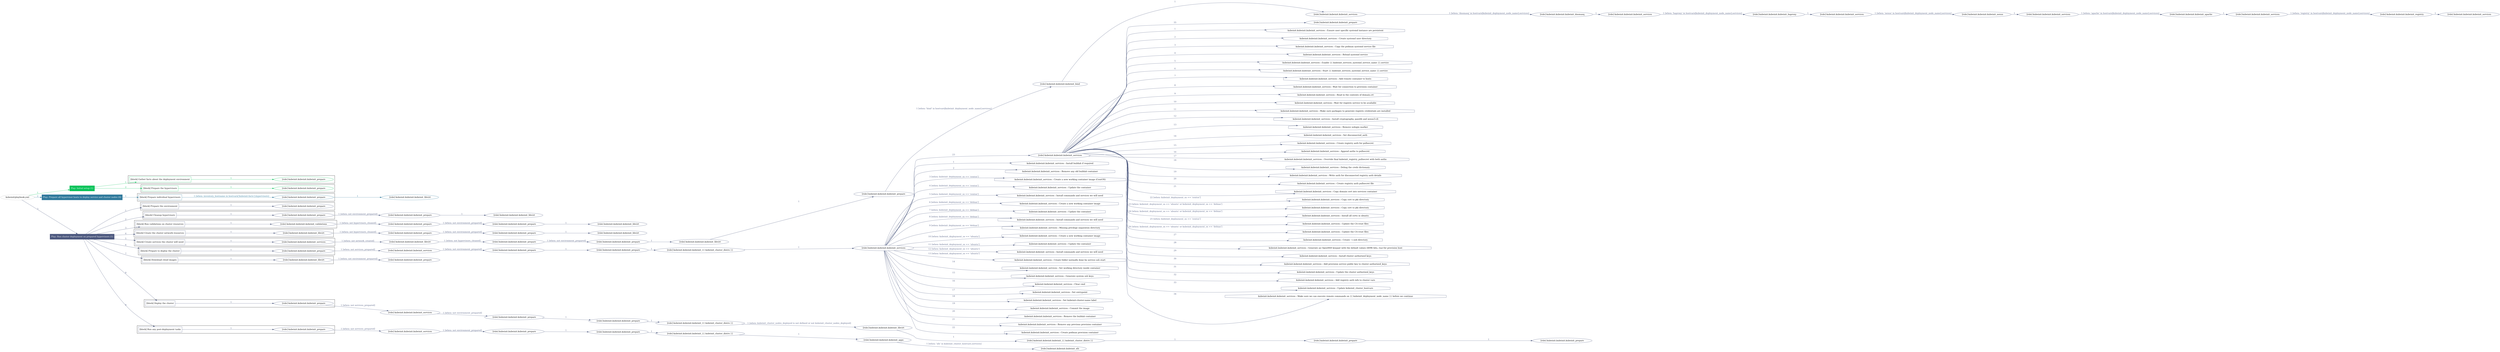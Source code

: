 digraph {
	graph [concentrate=true ordering=in rankdir=LR ratio=fill]
	edge [esep=5 sep=10]
	"kubeinit/playbook.yml" [id=root_node style=dotted]
	play_eb7fbea5 [label="Play: Initial setup (1)" color="#09c35a" fontcolor="#ffffff" id=play_eb7fbea5 shape=box style=filled tooltip=localhost]
	"kubeinit/playbook.yml" -> play_eb7fbea5 [label="1 " color="#09c35a" fontcolor="#09c35a" id=edge_50ad0b10 labeltooltip="1 " tooltip="1 "]
	subgraph "kubeinit.kubeinit.kubeinit_prepare" {
		role_2cf07f7a [label="[role] kubeinit.kubeinit.kubeinit_prepare" color="#09c35a" id=role_2cf07f7a tooltip="kubeinit.kubeinit.kubeinit_prepare"]
	}
	subgraph "kubeinit.kubeinit.kubeinit_prepare" {
		role_4955e2c7 [label="[role] kubeinit.kubeinit.kubeinit_prepare" color="#09c35a" id=role_4955e2c7 tooltip="kubeinit.kubeinit.kubeinit_prepare"]
	}
	subgraph "Play: Initial setup (1)" {
		play_eb7fbea5 -> block_14169967 [label=1 color="#09c35a" fontcolor="#09c35a" id=edge_4b5a8f1c labeltooltip=1 tooltip=1]
		subgraph cluster_block_14169967 {
			block_14169967 [label="[block] Gather facts about the deployment environment" color="#09c35a" id=block_14169967 labeltooltip="Gather facts about the deployment environment" shape=box tooltip="Gather facts about the deployment environment"]
			block_14169967 -> role_2cf07f7a [label="1 " color="#09c35a" fontcolor="#09c35a" id=edge_c86fdf47 labeltooltip="1 " tooltip="1 "]
		}
		play_eb7fbea5 -> block_2b74838d [label=2 color="#09c35a" fontcolor="#09c35a" id=edge_66b092b4 labeltooltip=2 tooltip=2]
		subgraph cluster_block_2b74838d {
			block_2b74838d [label="[block] Prepare the hypervisors" color="#09c35a" id=block_2b74838d labeltooltip="Prepare the hypervisors" shape=box tooltip="Prepare the hypervisors"]
			block_2b74838d -> role_4955e2c7 [label="1 " color="#09c35a" fontcolor="#09c35a" id=edge_7e351439 labeltooltip="1 " tooltip="1 "]
		}
	}
	play_4a1f7199 [label="Play: Prepare all hypervisor hosts to deploy service and cluster nodes (0)" color="#307a9c" fontcolor="#ffffff" id=play_4a1f7199 shape=box style=filled tooltip="Play: Prepare all hypervisor hosts to deploy service and cluster nodes (0)"]
	"kubeinit/playbook.yml" -> play_4a1f7199 [label="2 " color="#307a9c" fontcolor="#307a9c" id=edge_4f770cbf labeltooltip="2 " tooltip="2 "]
	subgraph "kubeinit.kubeinit.kubeinit_libvirt" {
		role_c9bc22ee [label="[role] kubeinit.kubeinit.kubeinit_libvirt" color="#307a9c" id=role_c9bc22ee tooltip="kubeinit.kubeinit.kubeinit_libvirt"]
	}
	subgraph "kubeinit.kubeinit.kubeinit_prepare" {
		role_596fce7b [label="[role] kubeinit.kubeinit.kubeinit_prepare" color="#307a9c" id=role_596fce7b tooltip="kubeinit.kubeinit.kubeinit_prepare"]
		role_596fce7b -> role_c9bc22ee [label="1 " color="#307a9c" fontcolor="#307a9c" id=edge_91fdfe2e labeltooltip="1 " tooltip="1 "]
	}
	subgraph "Play: Prepare all hypervisor hosts to deploy service and cluster nodes (0)" {
		play_4a1f7199 -> block_23bf0566 [label=1 color="#307a9c" fontcolor="#307a9c" id=edge_ee83c0cd labeltooltip=1 tooltip=1]
		subgraph cluster_block_23bf0566 {
			block_23bf0566 [label="[block] Prepare individual hypervisors" color="#307a9c" id=block_23bf0566 labeltooltip="Prepare individual hypervisors" shape=box tooltip="Prepare individual hypervisors"]
			block_23bf0566 -> role_596fce7b [label="1 [when: inventory_hostname in hostvars['kubeinit-facts'].hypervisors]" color="#307a9c" fontcolor="#307a9c" id=edge_38005fbb labeltooltip="1 [when: inventory_hostname in hostvars['kubeinit-facts'].hypervisors]" tooltip="1 [when: inventory_hostname in hostvars['kubeinit-facts'].hypervisors]"]
		}
	}
	play_f46ff06c [label="Play: Run cluster deployment on prepared hypervisors (1)" color="#4d597f" fontcolor="#ffffff" id=play_f46ff06c shape=box style=filled tooltip=localhost]
	"kubeinit/playbook.yml" -> play_f46ff06c [label="3 " color="#4d597f" fontcolor="#4d597f" id=edge_3205a67a labeltooltip="3 " tooltip="3 "]
	subgraph "kubeinit.kubeinit.kubeinit_prepare" {
		role_2c4fc4de [label="[role] kubeinit.kubeinit.kubeinit_prepare" color="#4d597f" id=role_2c4fc4de tooltip="kubeinit.kubeinit.kubeinit_prepare"]
	}
	subgraph "kubeinit.kubeinit.kubeinit_libvirt" {
		role_9d4b3bb3 [label="[role] kubeinit.kubeinit.kubeinit_libvirt" color="#4d597f" id=role_9d4b3bb3 tooltip="kubeinit.kubeinit.kubeinit_libvirt"]
	}
	subgraph "kubeinit.kubeinit.kubeinit_prepare" {
		role_57aac1cc [label="[role] kubeinit.kubeinit.kubeinit_prepare" color="#4d597f" id=role_57aac1cc tooltip="kubeinit.kubeinit.kubeinit_prepare"]
		role_57aac1cc -> role_9d4b3bb3 [label="1 " color="#4d597f" fontcolor="#4d597f" id=edge_117a69e4 labeltooltip="1 " tooltip="1 "]
	}
	subgraph "kubeinit.kubeinit.kubeinit_prepare" {
		role_e04b703e [label="[role] kubeinit.kubeinit.kubeinit_prepare" color="#4d597f" id=role_e04b703e tooltip="kubeinit.kubeinit.kubeinit_prepare"]
		role_e04b703e -> role_57aac1cc [label="1 [when: not environment_prepared]" color="#4d597f" fontcolor="#4d597f" id=edge_324ed8e2 labeltooltip="1 [when: not environment_prepared]" tooltip="1 [when: not environment_prepared]"]
	}
	subgraph "kubeinit.kubeinit.kubeinit_libvirt" {
		role_02b64ea1 [label="[role] kubeinit.kubeinit.kubeinit_libvirt" color="#4d597f" id=role_02b64ea1 tooltip="kubeinit.kubeinit.kubeinit_libvirt"]
	}
	subgraph "kubeinit.kubeinit.kubeinit_prepare" {
		role_a1a34861 [label="[role] kubeinit.kubeinit.kubeinit_prepare" color="#4d597f" id=role_a1a34861 tooltip="kubeinit.kubeinit.kubeinit_prepare"]
		role_a1a34861 -> role_02b64ea1 [label="1 " color="#4d597f" fontcolor="#4d597f" id=edge_8707bf8a labeltooltip="1 " tooltip="1 "]
	}
	subgraph "kubeinit.kubeinit.kubeinit_prepare" {
		role_c2da49f0 [label="[role] kubeinit.kubeinit.kubeinit_prepare" color="#4d597f" id=role_c2da49f0 tooltip="kubeinit.kubeinit.kubeinit_prepare"]
		role_c2da49f0 -> role_a1a34861 [label="1 [when: not environment_prepared]" color="#4d597f" fontcolor="#4d597f" id=edge_f2dd06f4 labeltooltip="1 [when: not environment_prepared]" tooltip="1 [when: not environment_prepared]"]
	}
	subgraph "kubeinit.kubeinit.kubeinit_validations" {
		role_36367ff7 [label="[role] kubeinit.kubeinit.kubeinit_validations" color="#4d597f" id=role_36367ff7 tooltip="kubeinit.kubeinit.kubeinit_validations"]
		role_36367ff7 -> role_c2da49f0 [label="1 [when: not hypervisors_cleaned]" color="#4d597f" fontcolor="#4d597f" id=edge_e6f23a24 labeltooltip="1 [when: not hypervisors_cleaned]" tooltip="1 [when: not hypervisors_cleaned]"]
	}
	subgraph "kubeinit.kubeinit.kubeinit_libvirt" {
		role_e4e43ed9 [label="[role] kubeinit.kubeinit.kubeinit_libvirt" color="#4d597f" id=role_e4e43ed9 tooltip="kubeinit.kubeinit.kubeinit_libvirt"]
	}
	subgraph "kubeinit.kubeinit.kubeinit_prepare" {
		role_0b218c91 [label="[role] kubeinit.kubeinit.kubeinit_prepare" color="#4d597f" id=role_0b218c91 tooltip="kubeinit.kubeinit.kubeinit_prepare"]
		role_0b218c91 -> role_e4e43ed9 [label="1 " color="#4d597f" fontcolor="#4d597f" id=edge_89032e04 labeltooltip="1 " tooltip="1 "]
	}
	subgraph "kubeinit.kubeinit.kubeinit_prepare" {
		role_db569b09 [label="[role] kubeinit.kubeinit.kubeinit_prepare" color="#4d597f" id=role_db569b09 tooltip="kubeinit.kubeinit.kubeinit_prepare"]
		role_db569b09 -> role_0b218c91 [label="1 [when: not environment_prepared]" color="#4d597f" fontcolor="#4d597f" id=edge_ff873fe9 labeltooltip="1 [when: not environment_prepared]" tooltip="1 [when: not environment_prepared]"]
	}
	subgraph "kubeinit.kubeinit.kubeinit_libvirt" {
		role_c9f2a666 [label="[role] kubeinit.kubeinit.kubeinit_libvirt" color="#4d597f" id=role_c9f2a666 tooltip="kubeinit.kubeinit.kubeinit_libvirt"]
		role_c9f2a666 -> role_db569b09 [label="1 [when: not hypervisors_cleaned]" color="#4d597f" fontcolor="#4d597f" id=edge_0e040437 labeltooltip="1 [when: not hypervisors_cleaned]" tooltip="1 [when: not hypervisors_cleaned]"]
	}
	subgraph "kubeinit.kubeinit.kubeinit_services" {
		role_46749258 [label="[role] kubeinit.kubeinit.kubeinit_services" color="#4d597f" id=role_46749258 tooltip="kubeinit.kubeinit.kubeinit_services"]
	}
	subgraph "kubeinit.kubeinit.kubeinit_registry" {
		role_3f4aee51 [label="[role] kubeinit.kubeinit.kubeinit_registry" color="#4d597f" id=role_3f4aee51 tooltip="kubeinit.kubeinit.kubeinit_registry"]
		role_3f4aee51 -> role_46749258 [label="1 " color="#4d597f" fontcolor="#4d597f" id=edge_ae8c6c5a labeltooltip="1 " tooltip="1 "]
	}
	subgraph "kubeinit.kubeinit.kubeinit_services" {
		role_b38afe36 [label="[role] kubeinit.kubeinit.kubeinit_services" color="#4d597f" id=role_b38afe36 tooltip="kubeinit.kubeinit.kubeinit_services"]
		role_b38afe36 -> role_3f4aee51 [label="1 [when: 'registry' in hostvars[kubeinit_deployment_node_name].services]" color="#4d597f" fontcolor="#4d597f" id=edge_cd488277 labeltooltip="1 [when: 'registry' in hostvars[kubeinit_deployment_node_name].services]" tooltip="1 [when: 'registry' in hostvars[kubeinit_deployment_node_name].services]"]
	}
	subgraph "kubeinit.kubeinit.kubeinit_apache" {
		role_efe1a892 [label="[role] kubeinit.kubeinit.kubeinit_apache" color="#4d597f" id=role_efe1a892 tooltip="kubeinit.kubeinit.kubeinit_apache"]
		role_efe1a892 -> role_b38afe36 [label="1 " color="#4d597f" fontcolor="#4d597f" id=edge_c1b4aaa5 labeltooltip="1 " tooltip="1 "]
	}
	subgraph "kubeinit.kubeinit.kubeinit_services" {
		role_7b549496 [label="[role] kubeinit.kubeinit.kubeinit_services" color="#4d597f" id=role_7b549496 tooltip="kubeinit.kubeinit.kubeinit_services"]
		role_7b549496 -> role_efe1a892 [label="1 [when: 'apache' in hostvars[kubeinit_deployment_node_name].services]" color="#4d597f" fontcolor="#4d597f" id=edge_5031df3e labeltooltip="1 [when: 'apache' in hostvars[kubeinit_deployment_node_name].services]" tooltip="1 [when: 'apache' in hostvars[kubeinit_deployment_node_name].services]"]
	}
	subgraph "kubeinit.kubeinit.kubeinit_nexus" {
		role_9fc6229f [label="[role] kubeinit.kubeinit.kubeinit_nexus" color="#4d597f" id=role_9fc6229f tooltip="kubeinit.kubeinit.kubeinit_nexus"]
		role_9fc6229f -> role_7b549496 [label="1 " color="#4d597f" fontcolor="#4d597f" id=edge_20939e8c labeltooltip="1 " tooltip="1 "]
	}
	subgraph "kubeinit.kubeinit.kubeinit_services" {
		role_c8f7c097 [label="[role] kubeinit.kubeinit.kubeinit_services" color="#4d597f" id=role_c8f7c097 tooltip="kubeinit.kubeinit.kubeinit_services"]
		role_c8f7c097 -> role_9fc6229f [label="1 [when: 'nexus' in hostvars[kubeinit_deployment_node_name].services]" color="#4d597f" fontcolor="#4d597f" id=edge_13742040 labeltooltip="1 [when: 'nexus' in hostvars[kubeinit_deployment_node_name].services]" tooltip="1 [when: 'nexus' in hostvars[kubeinit_deployment_node_name].services]"]
	}
	subgraph "kubeinit.kubeinit.kubeinit_haproxy" {
		role_18d60853 [label="[role] kubeinit.kubeinit.kubeinit_haproxy" color="#4d597f" id=role_18d60853 tooltip="kubeinit.kubeinit.kubeinit_haproxy"]
		role_18d60853 -> role_c8f7c097 [label="1 " color="#4d597f" fontcolor="#4d597f" id=edge_4345eb00 labeltooltip="1 " tooltip="1 "]
	}
	subgraph "kubeinit.kubeinit.kubeinit_services" {
		role_8018065b [label="[role] kubeinit.kubeinit.kubeinit_services" color="#4d597f" id=role_8018065b tooltip="kubeinit.kubeinit.kubeinit_services"]
		role_8018065b -> role_18d60853 [label="1 [when: 'haproxy' in hostvars[kubeinit_deployment_node_name].services]" color="#4d597f" fontcolor="#4d597f" id=edge_2679100e labeltooltip="1 [when: 'haproxy' in hostvars[kubeinit_deployment_node_name].services]" tooltip="1 [when: 'haproxy' in hostvars[kubeinit_deployment_node_name].services]"]
	}
	subgraph "kubeinit.kubeinit.kubeinit_dnsmasq" {
		role_bbf34818 [label="[role] kubeinit.kubeinit.kubeinit_dnsmasq" color="#4d597f" id=role_bbf34818 tooltip="kubeinit.kubeinit.kubeinit_dnsmasq"]
		role_bbf34818 -> role_8018065b [label="1 " color="#4d597f" fontcolor="#4d597f" id=edge_8a4ad727 labeltooltip="1 " tooltip="1 "]
	}
	subgraph "kubeinit.kubeinit.kubeinit_services" {
		role_60d8a4f0 [label="[role] kubeinit.kubeinit.kubeinit_services" color="#4d597f" id=role_60d8a4f0 tooltip="kubeinit.kubeinit.kubeinit_services"]
		role_60d8a4f0 -> role_bbf34818 [label="1 [when: 'dnsmasq' in hostvars[kubeinit_deployment_node_name].services]" color="#4d597f" fontcolor="#4d597f" id=edge_d65c87f0 labeltooltip="1 [when: 'dnsmasq' in hostvars[kubeinit_deployment_node_name].services]" tooltip="1 [when: 'dnsmasq' in hostvars[kubeinit_deployment_node_name].services]"]
	}
	subgraph "kubeinit.kubeinit.kubeinit_bind" {
		role_f166a8be [label="[role] kubeinit.kubeinit.kubeinit_bind" color="#4d597f" id=role_f166a8be tooltip="kubeinit.kubeinit.kubeinit_bind"]
		role_f166a8be -> role_60d8a4f0 [label="1 " color="#4d597f" fontcolor="#4d597f" id=edge_cee07ed1 labeltooltip="1 " tooltip="1 "]
	}
	subgraph "kubeinit.kubeinit.kubeinit_prepare" {
		role_651e3016 [label="[role] kubeinit.kubeinit.kubeinit_prepare" color="#4d597f" id=role_651e3016 tooltip="kubeinit.kubeinit.kubeinit_prepare"]
		role_651e3016 -> role_f166a8be [label="1 [when: 'bind' in hostvars[kubeinit_deployment_node_name].services]" color="#4d597f" fontcolor="#4d597f" id=edge_9edccbc7 labeltooltip="1 [when: 'bind' in hostvars[kubeinit_deployment_node_name].services]" tooltip="1 [when: 'bind' in hostvars[kubeinit_deployment_node_name].services]"]
	}
	subgraph "kubeinit.kubeinit.kubeinit_libvirt" {
		role_b66096d2 [label="[role] kubeinit.kubeinit.kubeinit_libvirt" color="#4d597f" id=role_b66096d2 tooltip="kubeinit.kubeinit.kubeinit_libvirt"]
		role_b66096d2 -> role_651e3016 [label="1 " color="#4d597f" fontcolor="#4d597f" id=edge_963e1cdd labeltooltip="1 " tooltip="1 "]
	}
	subgraph "kubeinit.kubeinit.kubeinit_prepare" {
		role_02d7ca9b [label="[role] kubeinit.kubeinit.kubeinit_prepare" color="#4d597f" id=role_02d7ca9b tooltip="kubeinit.kubeinit.kubeinit_prepare"]
		role_02d7ca9b -> role_b66096d2 [label="1 " color="#4d597f" fontcolor="#4d597f" id=edge_fe70ba56 labeltooltip="1 " tooltip="1 "]
	}
	subgraph "kubeinit.kubeinit.kubeinit_prepare" {
		role_9739f8eb [label="[role] kubeinit.kubeinit.kubeinit_prepare" color="#4d597f" id=role_9739f8eb tooltip="kubeinit.kubeinit.kubeinit_prepare"]
		role_9739f8eb -> role_02d7ca9b [label="1 [when: not environment_prepared]" color="#4d597f" fontcolor="#4d597f" id=edge_420d6462 labeltooltip="1 [when: not environment_prepared]" tooltip="1 [when: not environment_prepared]"]
	}
	subgraph "kubeinit.kubeinit.kubeinit_libvirt" {
		role_4abbe85a [label="[role] kubeinit.kubeinit.kubeinit_libvirt" color="#4d597f" id=role_4abbe85a tooltip="kubeinit.kubeinit.kubeinit_libvirt"]
		role_4abbe85a -> role_9739f8eb [label="1 [when: not hypervisors_cleaned]" color="#4d597f" fontcolor="#4d597f" id=edge_e89af8ea labeltooltip="1 [when: not hypervisors_cleaned]" tooltip="1 [when: not hypervisors_cleaned]"]
	}
	subgraph "kubeinit.kubeinit.kubeinit_services" {
		role_572eda96 [label="[role] kubeinit.kubeinit.kubeinit_services" color="#4d597f" id=role_572eda96 tooltip="kubeinit.kubeinit.kubeinit_services"]
		role_572eda96 -> role_4abbe85a [label="1 [when: not network_created]" color="#4d597f" fontcolor="#4d597f" id=edge_195c0670 labeltooltip="1 [when: not network_created]" tooltip="1 [when: not network_created]"]
	}
	subgraph "kubeinit.kubeinit.kubeinit_prepare" {
		role_2d3f3166 [label="[role] kubeinit.kubeinit.kubeinit_prepare" color="#4d597f" id=role_2d3f3166 tooltip="kubeinit.kubeinit.kubeinit_prepare"]
	}
	subgraph "kubeinit.kubeinit.kubeinit_services" {
		role_e209c39e [label="[role] kubeinit.kubeinit.kubeinit_services" color="#4d597f" id=role_e209c39e tooltip="kubeinit.kubeinit.kubeinit_services"]
		task_7e80dec3 [label="kubeinit.kubeinit.kubeinit_services : Ensure user specific systemd instance are persistent" color="#4d597f" id=task_7e80dec3 shape=octagon tooltip="kubeinit.kubeinit.kubeinit_services : Ensure user specific systemd instance are persistent"]
		role_e209c39e -> task_7e80dec3 [label="1 " color="#4d597f" fontcolor="#4d597f" id=edge_035b7267 labeltooltip="1 " tooltip="1 "]
		task_1dd2e057 [label="kubeinit.kubeinit.kubeinit_services : Create systemd user directory" color="#4d597f" id=task_1dd2e057 shape=octagon tooltip="kubeinit.kubeinit.kubeinit_services : Create systemd user directory"]
		role_e209c39e -> task_1dd2e057 [label="2 " color="#4d597f" fontcolor="#4d597f" id=edge_ecaf42da labeltooltip="2 " tooltip="2 "]
		task_0ee748cb [label="kubeinit.kubeinit.kubeinit_services : Copy the podman systemd service file" color="#4d597f" id=task_0ee748cb shape=octagon tooltip="kubeinit.kubeinit.kubeinit_services : Copy the podman systemd service file"]
		role_e209c39e -> task_0ee748cb [label="3 " color="#4d597f" fontcolor="#4d597f" id=edge_b5a9e4c0 labeltooltip="3 " tooltip="3 "]
		task_253a3c01 [label="kubeinit.kubeinit.kubeinit_services : Reload systemd service" color="#4d597f" id=task_253a3c01 shape=octagon tooltip="kubeinit.kubeinit.kubeinit_services : Reload systemd service"]
		role_e209c39e -> task_253a3c01 [label="4 " color="#4d597f" fontcolor="#4d597f" id=edge_bb7c1748 labeltooltip="4 " tooltip="4 "]
		task_fc329264 [label="kubeinit.kubeinit.kubeinit_services : Enable {{ kubeinit_services_systemd_service_name }}.service" color="#4d597f" id=task_fc329264 shape=octagon tooltip="kubeinit.kubeinit.kubeinit_services : Enable {{ kubeinit_services_systemd_service_name }}.service"]
		role_e209c39e -> task_fc329264 [label="5 " color="#4d597f" fontcolor="#4d597f" id=edge_4edc0ab8 labeltooltip="5 " tooltip="5 "]
		task_be96546b [label="kubeinit.kubeinit.kubeinit_services : Start {{ kubeinit_services_systemd_service_name }}.service" color="#4d597f" id=task_be96546b shape=octagon tooltip="kubeinit.kubeinit.kubeinit_services : Start {{ kubeinit_services_systemd_service_name }}.service"]
		role_e209c39e -> task_be96546b [label="6 " color="#4d597f" fontcolor="#4d597f" id=edge_846bd58e labeltooltip="6 " tooltip="6 "]
		task_501e4657 [label="kubeinit.kubeinit.kubeinit_services : Add remote container to hosts" color="#4d597f" id=task_501e4657 shape=octagon tooltip="kubeinit.kubeinit.kubeinit_services : Add remote container to hosts"]
		role_e209c39e -> task_501e4657 [label="7 " color="#4d597f" fontcolor="#4d597f" id=edge_cbeb68e9 labeltooltip="7 " tooltip="7 "]
		task_026b9a8c [label="kubeinit.kubeinit.kubeinit_services : Wait for connection to provision container" color="#4d597f" id=task_026b9a8c shape=octagon tooltip="kubeinit.kubeinit.kubeinit_services : Wait for connection to provision container"]
		role_e209c39e -> task_026b9a8c [label="8 " color="#4d597f" fontcolor="#4d597f" id=edge_5ed7f249 labeltooltip="8 " tooltip="8 "]
		task_c510f3f8 [label="kubeinit.kubeinit.kubeinit_services : Read in the contents of domain.crt" color="#4d597f" id=task_c510f3f8 shape=octagon tooltip="kubeinit.kubeinit.kubeinit_services : Read in the contents of domain.crt"]
		role_e209c39e -> task_c510f3f8 [label="9 " color="#4d597f" fontcolor="#4d597f" id=edge_f91503a2 labeltooltip="9 " tooltip="9 "]
		task_0f99e1d3 [label="kubeinit.kubeinit.kubeinit_services : Wait for registry service to be available" color="#4d597f" id=task_0f99e1d3 shape=octagon tooltip="kubeinit.kubeinit.kubeinit_services : Wait for registry service to be available"]
		role_e209c39e -> task_0f99e1d3 [label="10 " color="#4d597f" fontcolor="#4d597f" id=edge_b8f54828 labeltooltip="10 " tooltip="10 "]
		task_9b4de38a [label="kubeinit.kubeinit.kubeinit_services : Make sure packages to generate registry credentials are installed" color="#4d597f" id=task_9b4de38a shape=octagon tooltip="kubeinit.kubeinit.kubeinit_services : Make sure packages to generate registry credentials are installed"]
		role_e209c39e -> task_9b4de38a [label="11 " color="#4d597f" fontcolor="#4d597f" id=edge_3800a3be labeltooltip="11 " tooltip="11 "]
		task_6be82770 [label="kubeinit.kubeinit.kubeinit_services : Install cryptography, passlib and nexus3-cli" color="#4d597f" id=task_6be82770 shape=octagon tooltip="kubeinit.kubeinit.kubeinit_services : Install cryptography, passlib and nexus3-cli"]
		role_e209c39e -> task_6be82770 [label="12 " color="#4d597f" fontcolor="#4d597f" id=edge_a2f24216 labeltooltip="12 " tooltip="12 "]
		task_1f61878b [label="kubeinit.kubeinit.kubeinit_services : Remove nologin marker" color="#4d597f" id=task_1f61878b shape=octagon tooltip="kubeinit.kubeinit.kubeinit_services : Remove nologin marker"]
		role_e209c39e -> task_1f61878b [label="13 " color="#4d597f" fontcolor="#4d597f" id=edge_28ab092b labeltooltip="13 " tooltip="13 "]
		task_de5f7b6e [label="kubeinit.kubeinit.kubeinit_services : Set disconnected_auth" color="#4d597f" id=task_de5f7b6e shape=octagon tooltip="kubeinit.kubeinit.kubeinit_services : Set disconnected_auth"]
		role_e209c39e -> task_de5f7b6e [label="14 " color="#4d597f" fontcolor="#4d597f" id=edge_fa2194de labeltooltip="14 " tooltip="14 "]
		task_e1f5cfea [label="kubeinit.kubeinit.kubeinit_services : Create registry auth for pullsecret" color="#4d597f" id=task_e1f5cfea shape=octagon tooltip="kubeinit.kubeinit.kubeinit_services : Create registry auth for pullsecret"]
		role_e209c39e -> task_e1f5cfea [label="15 " color="#4d597f" fontcolor="#4d597f" id=edge_3fea7a86 labeltooltip="15 " tooltip="15 "]
		task_768119ca [label="kubeinit.kubeinit.kubeinit_services : Append auths to pullsecret" color="#4d597f" id=task_768119ca shape=octagon tooltip="kubeinit.kubeinit.kubeinit_services : Append auths to pullsecret"]
		role_e209c39e -> task_768119ca [label="16 " color="#4d597f" fontcolor="#4d597f" id=edge_8f8b5cce labeltooltip="16 " tooltip="16 "]
		task_2cd23c99 [label="kubeinit.kubeinit.kubeinit_services : Override final kubeinit_registry_pullsecret with both auths" color="#4d597f" id=task_2cd23c99 shape=octagon tooltip="kubeinit.kubeinit.kubeinit_services : Override final kubeinit_registry_pullsecret with both auths"]
		role_e209c39e -> task_2cd23c99 [label="17 " color="#4d597f" fontcolor="#4d597f" id=edge_b00bd898 labeltooltip="17 " tooltip="17 "]
		task_70360204 [label="kubeinit.kubeinit.kubeinit_services : Debug the creds dictionary" color="#4d597f" id=task_70360204 shape=octagon tooltip="kubeinit.kubeinit.kubeinit_services : Debug the creds dictionary"]
		role_e209c39e -> task_70360204 [label="18 " color="#4d597f" fontcolor="#4d597f" id=edge_00339c42 labeltooltip="18 " tooltip="18 "]
		task_c842783d [label="kubeinit.kubeinit.kubeinit_services : Write auth for disconnected registry auth details" color="#4d597f" id=task_c842783d shape=octagon tooltip="kubeinit.kubeinit.kubeinit_services : Write auth for disconnected registry auth details"]
		role_e209c39e -> task_c842783d [label="19 " color="#4d597f" fontcolor="#4d597f" id=edge_457845e0 labeltooltip="19 " tooltip="19 "]
		task_e3ee01c7 [label="kubeinit.kubeinit.kubeinit_services : Create registry auth pullsecret file" color="#4d597f" id=task_e3ee01c7 shape=octagon tooltip="kubeinit.kubeinit.kubeinit_services : Create registry auth pullsecret file"]
		role_e209c39e -> task_e3ee01c7 [label="20 " color="#4d597f" fontcolor="#4d597f" id=edge_b87ad291 labeltooltip="20 " tooltip="20 "]
		task_ca2cbec1 [label="kubeinit.kubeinit.kubeinit_services : Copy domain cert into services container" color="#4d597f" id=task_ca2cbec1 shape=octagon tooltip="kubeinit.kubeinit.kubeinit_services : Copy domain cert into services container"]
		role_e209c39e -> task_ca2cbec1 [label="21 " color="#4d597f" fontcolor="#4d597f" id=edge_210c6446 labeltooltip="21 " tooltip="21 "]
		task_4eb47c8c [label="kubeinit.kubeinit.kubeinit_services : Copy cert to pki directory" color="#4d597f" id=task_4eb47c8c shape=octagon tooltip="kubeinit.kubeinit.kubeinit_services : Copy cert to pki directory"]
		role_e209c39e -> task_4eb47c8c [label="22 [when: kubeinit_deployment_os == 'centos']" color="#4d597f" fontcolor="#4d597f" id=edge_75172596 labeltooltip="22 [when: kubeinit_deployment_os == 'centos']" tooltip="22 [when: kubeinit_deployment_os == 'centos']"]
		task_dd180436 [label="kubeinit.kubeinit.kubeinit_services : Copy cert to pki directory" color="#4d597f" id=task_dd180436 shape=octagon tooltip="kubeinit.kubeinit.kubeinit_services : Copy cert to pki directory"]
		role_e209c39e -> task_dd180436 [label="23 [when: kubeinit_deployment_os == 'ubuntu' or kubeinit_deployment_os == 'debian']" color="#4d597f" fontcolor="#4d597f" id=edge_5c1beb94 labeltooltip="23 [when: kubeinit_deployment_os == 'ubuntu' or kubeinit_deployment_os == 'debian']" tooltip="23 [when: kubeinit_deployment_os == 'ubuntu' or kubeinit_deployment_os == 'debian']"]
		task_89a7fc21 [label="kubeinit.kubeinit.kubeinit_services : Install all certs in ubuntu" color="#4d597f" id=task_89a7fc21 shape=octagon tooltip="kubeinit.kubeinit.kubeinit_services : Install all certs in ubuntu"]
		role_e209c39e -> task_89a7fc21 [label="24 [when: kubeinit_deployment_os == 'ubuntu' or kubeinit_deployment_os == 'debian']" color="#4d597f" fontcolor="#4d597f" id=edge_0f5a0072 labeltooltip="24 [when: kubeinit_deployment_os == 'ubuntu' or kubeinit_deployment_os == 'debian']" tooltip="24 [when: kubeinit_deployment_os == 'ubuntu' or kubeinit_deployment_os == 'debian']"]
		task_4403ef4d [label="kubeinit.kubeinit.kubeinit_services : Update the CA trust files" color="#4d597f" id=task_4403ef4d shape=octagon tooltip="kubeinit.kubeinit.kubeinit_services : Update the CA trust files"]
		role_e209c39e -> task_4403ef4d [label="25 [when: kubeinit_deployment_os == 'centos']" color="#4d597f" fontcolor="#4d597f" id=edge_600957e1 labeltooltip="25 [when: kubeinit_deployment_os == 'centos']" tooltip="25 [when: kubeinit_deployment_os == 'centos']"]
		task_5826a8c4 [label="kubeinit.kubeinit.kubeinit_services : Update the CA trust files" color="#4d597f" id=task_5826a8c4 shape=octagon tooltip="kubeinit.kubeinit.kubeinit_services : Update the CA trust files"]
		role_e209c39e -> task_5826a8c4 [label="26 [when: kubeinit_deployment_os == 'ubuntu' or kubeinit_deployment_os == 'debian']" color="#4d597f" fontcolor="#4d597f" id=edge_43d057f2 labeltooltip="26 [when: kubeinit_deployment_os == 'ubuntu' or kubeinit_deployment_os == 'debian']" tooltip="26 [when: kubeinit_deployment_os == 'ubuntu' or kubeinit_deployment_os == 'debian']"]
		task_894a2c04 [label="kubeinit.kubeinit.kubeinit_services : Create ~/.ssh directory" color="#4d597f" id=task_894a2c04 shape=octagon tooltip="kubeinit.kubeinit.kubeinit_services : Create ~/.ssh directory"]
		role_e209c39e -> task_894a2c04 [label="27 " color="#4d597f" fontcolor="#4d597f" id=edge_16c2fdaf labeltooltip="27 " tooltip="27 "]
		task_64894c99 [label="kubeinit.kubeinit.kubeinit_services : Generate an OpenSSH keypair with the default values (4096 bits, rsa) for provision host" color="#4d597f" id=task_64894c99 shape=octagon tooltip="kubeinit.kubeinit.kubeinit_services : Generate an OpenSSH keypair with the default values (4096 bits, rsa) for provision host"]
		role_e209c39e -> task_64894c99 [label="28 " color="#4d597f" fontcolor="#4d597f" id=edge_cdcd968e labeltooltip="28 " tooltip="28 "]
		task_f4494c31 [label="kubeinit.kubeinit.kubeinit_services : Install cluster authorized keys" color="#4d597f" id=task_f4494c31 shape=octagon tooltip="kubeinit.kubeinit.kubeinit_services : Install cluster authorized keys"]
		role_e209c39e -> task_f4494c31 [label="29 " color="#4d597f" fontcolor="#4d597f" id=edge_05509b17 labeltooltip="29 " tooltip="29 "]
		task_bfb86363 [label="kubeinit.kubeinit.kubeinit_services : Add provision service public key to cluster authorized_keys" color="#4d597f" id=task_bfb86363 shape=octagon tooltip="kubeinit.kubeinit.kubeinit_services : Add provision service public key to cluster authorized_keys"]
		role_e209c39e -> task_bfb86363 [label="30 " color="#4d597f" fontcolor="#4d597f" id=edge_5577e42c labeltooltip="30 " tooltip="30 "]
		task_83249d9e [label="kubeinit.kubeinit.kubeinit_services : Update the cluster authorized_keys" color="#4d597f" id=task_83249d9e shape=octagon tooltip="kubeinit.kubeinit.kubeinit_services : Update the cluster authorized_keys"]
		role_e209c39e -> task_83249d9e [label="31 " color="#4d597f" fontcolor="#4d597f" id=edge_7184e13e labeltooltip="31 " tooltip="31 "]
		task_f70d819c [label="kubeinit.kubeinit.kubeinit_services : Add registry auth info to cluster vars" color="#4d597f" id=task_f70d819c shape=octagon tooltip="kubeinit.kubeinit.kubeinit_services : Add registry auth info to cluster vars"]
		role_e209c39e -> task_f70d819c [label="32 " color="#4d597f" fontcolor="#4d597f" id=edge_a926fcb3 labeltooltip="32 " tooltip="32 "]
		task_e00eba10 [label="kubeinit.kubeinit.kubeinit_services : Update kubeinit_cluster_hostvars" color="#4d597f" id=task_e00eba10 shape=octagon tooltip="kubeinit.kubeinit.kubeinit_services : Update kubeinit_cluster_hostvars"]
		role_e209c39e -> task_e00eba10 [label="33 " color="#4d597f" fontcolor="#4d597f" id=edge_e77e73bd labeltooltip="33 " tooltip="33 "]
		task_49d7bc40 [label="kubeinit.kubeinit.kubeinit_services : Make sure we can execute remote commands on {{ kubeinit_deployment_node_name }} before we continue" color="#4d597f" id=task_49d7bc40 shape=octagon tooltip="kubeinit.kubeinit.kubeinit_services : Make sure we can execute remote commands on {{ kubeinit_deployment_node_name }} before we continue"]
		role_e209c39e -> task_49d7bc40 [label="34 " color="#4d597f" fontcolor="#4d597f" id=edge_985bd0fa labeltooltip="34 " tooltip="34 "]
		role_e209c39e -> role_2d3f3166 [label="35 " color="#4d597f" fontcolor="#4d597f" id=edge_5fd8514b labeltooltip="35 " tooltip="35 "]
	}
	subgraph "kubeinit.kubeinit.kubeinit_services" {
		role_cc7de4df [label="[role] kubeinit.kubeinit.kubeinit_services" color="#4d597f" id=role_cc7de4df tooltip="kubeinit.kubeinit.kubeinit_services"]
		task_4629ef0f [label="kubeinit.kubeinit.kubeinit_services : Install buildah if required" color="#4d597f" id=task_4629ef0f shape=octagon tooltip="kubeinit.kubeinit.kubeinit_services : Install buildah if required"]
		role_cc7de4df -> task_4629ef0f [label="1 " color="#4d597f" fontcolor="#4d597f" id=edge_8074a789 labeltooltip="1 " tooltip="1 "]
		task_a3d76b41 [label="kubeinit.kubeinit.kubeinit_services : Remove any old buildah container" color="#4d597f" id=task_a3d76b41 shape=octagon tooltip="kubeinit.kubeinit.kubeinit_services : Remove any old buildah container"]
		role_cc7de4df -> task_a3d76b41 [label="2 " color="#4d597f" fontcolor="#4d597f" id=edge_2269ca18 labeltooltip="2 " tooltip="2 "]
		task_fcae02c0 [label="kubeinit.kubeinit.kubeinit_services : Create a new working container image (CentOS)" color="#4d597f" id=task_fcae02c0 shape=octagon tooltip="kubeinit.kubeinit.kubeinit_services : Create a new working container image (CentOS)"]
		role_cc7de4df -> task_fcae02c0 [label="3 [when: kubeinit_deployment_os == 'centos']" color="#4d597f" fontcolor="#4d597f" id=edge_60a6a3cc labeltooltip="3 [when: kubeinit_deployment_os == 'centos']" tooltip="3 [when: kubeinit_deployment_os == 'centos']"]
		task_c903462f [label="kubeinit.kubeinit.kubeinit_services : Update the container" color="#4d597f" id=task_c903462f shape=octagon tooltip="kubeinit.kubeinit.kubeinit_services : Update the container"]
		role_cc7de4df -> task_c903462f [label="4 [when: kubeinit_deployment_os == 'centos']" color="#4d597f" fontcolor="#4d597f" id=edge_e4bb6cbc labeltooltip="4 [when: kubeinit_deployment_os == 'centos']" tooltip="4 [when: kubeinit_deployment_os == 'centos']"]
		task_bfd8a807 [label="kubeinit.kubeinit.kubeinit_services : Install commands and services we will need" color="#4d597f" id=task_bfd8a807 shape=octagon tooltip="kubeinit.kubeinit.kubeinit_services : Install commands and services we will need"]
		role_cc7de4df -> task_bfd8a807 [label="5 [when: kubeinit_deployment_os == 'centos']" color="#4d597f" fontcolor="#4d597f" id=edge_7cf93424 labeltooltip="5 [when: kubeinit_deployment_os == 'centos']" tooltip="5 [when: kubeinit_deployment_os == 'centos']"]
		task_f578536c [label="kubeinit.kubeinit.kubeinit_services : Create a new working container image" color="#4d597f" id=task_f578536c shape=octagon tooltip="kubeinit.kubeinit.kubeinit_services : Create a new working container image"]
		role_cc7de4df -> task_f578536c [label="6 [when: kubeinit_deployment_os == 'debian']" color="#4d597f" fontcolor="#4d597f" id=edge_cfe8571a labeltooltip="6 [when: kubeinit_deployment_os == 'debian']" tooltip="6 [when: kubeinit_deployment_os == 'debian']"]
		task_df52e0c3 [label="kubeinit.kubeinit.kubeinit_services : Update the container" color="#4d597f" id=task_df52e0c3 shape=octagon tooltip="kubeinit.kubeinit.kubeinit_services : Update the container"]
		role_cc7de4df -> task_df52e0c3 [label="7 [when: kubeinit_deployment_os == 'debian']" color="#4d597f" fontcolor="#4d597f" id=edge_b05bcd97 labeltooltip="7 [when: kubeinit_deployment_os == 'debian']" tooltip="7 [when: kubeinit_deployment_os == 'debian']"]
		task_9f35b69f [label="kubeinit.kubeinit.kubeinit_services : Install commands and services we will need" color="#4d597f" id=task_9f35b69f shape=octagon tooltip="kubeinit.kubeinit.kubeinit_services : Install commands and services we will need"]
		role_cc7de4df -> task_9f35b69f [label="8 [when: kubeinit_deployment_os == 'debian']" color="#4d597f" fontcolor="#4d597f" id=edge_c6849fbd labeltooltip="8 [when: kubeinit_deployment_os == 'debian']" tooltip="8 [when: kubeinit_deployment_os == 'debian']"]
		task_64022597 [label="kubeinit.kubeinit.kubeinit_services : Missing privilege separation directory" color="#4d597f" id=task_64022597 shape=octagon tooltip="kubeinit.kubeinit.kubeinit_services : Missing privilege separation directory"]
		role_cc7de4df -> task_64022597 [label="9 [when: kubeinit_deployment_os == 'debian']" color="#4d597f" fontcolor="#4d597f" id=edge_f52ad756 labeltooltip="9 [when: kubeinit_deployment_os == 'debian']" tooltip="9 [when: kubeinit_deployment_os == 'debian']"]
		task_e9e67f99 [label="kubeinit.kubeinit.kubeinit_services : Create a new working container image" color="#4d597f" id=task_e9e67f99 shape=octagon tooltip="kubeinit.kubeinit.kubeinit_services : Create a new working container image"]
		role_cc7de4df -> task_e9e67f99 [label="10 [when: kubeinit_deployment_os == 'ubuntu']" color="#4d597f" fontcolor="#4d597f" id=edge_a5ac7110 labeltooltip="10 [when: kubeinit_deployment_os == 'ubuntu']" tooltip="10 [when: kubeinit_deployment_os == 'ubuntu']"]
		task_b997bea5 [label="kubeinit.kubeinit.kubeinit_services : Update the container" color="#4d597f" id=task_b997bea5 shape=octagon tooltip="kubeinit.kubeinit.kubeinit_services : Update the container"]
		role_cc7de4df -> task_b997bea5 [label="11 [when: kubeinit_deployment_os == 'ubuntu']" color="#4d597f" fontcolor="#4d597f" id=edge_58477375 labeltooltip="11 [when: kubeinit_deployment_os == 'ubuntu']" tooltip="11 [when: kubeinit_deployment_os == 'ubuntu']"]
		task_1705bc97 [label="kubeinit.kubeinit.kubeinit_services : Install commands and services we will need" color="#4d597f" id=task_1705bc97 shape=octagon tooltip="kubeinit.kubeinit.kubeinit_services : Install commands and services we will need"]
		role_cc7de4df -> task_1705bc97 [label="12 [when: kubeinit_deployment_os == 'ubuntu']" color="#4d597f" fontcolor="#4d597f" id=edge_da5507a2 labeltooltip="12 [when: kubeinit_deployment_os == 'ubuntu']" tooltip="12 [when: kubeinit_deployment_os == 'ubuntu']"]
		task_2497a2c1 [label="kubeinit.kubeinit.kubeinit_services : Create folder normally done by service ssh start" color="#4d597f" id=task_2497a2c1 shape=octagon tooltip="kubeinit.kubeinit.kubeinit_services : Create folder normally done by service ssh start"]
		role_cc7de4df -> task_2497a2c1 [label="13 [when: kubeinit_deployment_os == 'ubuntu']" color="#4d597f" fontcolor="#4d597f" id=edge_12227e23 labeltooltip="13 [when: kubeinit_deployment_os == 'ubuntu']" tooltip="13 [when: kubeinit_deployment_os == 'ubuntu']"]
		task_36749749 [label="kubeinit.kubeinit.kubeinit_services : Set working directory inside container" color="#4d597f" id=task_36749749 shape=octagon tooltip="kubeinit.kubeinit.kubeinit_services : Set working directory inside container"]
		role_cc7de4df -> task_36749749 [label="14 " color="#4d597f" fontcolor="#4d597f" id=edge_ef17d0c8 labeltooltip="14 " tooltip="14 "]
		task_1aef9022 [label="kubeinit.kubeinit.kubeinit_services : Generate system ssh keys" color="#4d597f" id=task_1aef9022 shape=octagon tooltip="kubeinit.kubeinit.kubeinit_services : Generate system ssh keys"]
		role_cc7de4df -> task_1aef9022 [label="15 " color="#4d597f" fontcolor="#4d597f" id=edge_ee83974a labeltooltip="15 " tooltip="15 "]
		task_4753f696 [label="kubeinit.kubeinit.kubeinit_services : Clear cmd" color="#4d597f" id=task_4753f696 shape=octagon tooltip="kubeinit.kubeinit.kubeinit_services : Clear cmd"]
		role_cc7de4df -> task_4753f696 [label="16 " color="#4d597f" fontcolor="#4d597f" id=edge_0d1c0330 labeltooltip="16 " tooltip="16 "]
		task_3584293a [label="kubeinit.kubeinit.kubeinit_services : Set entrypoint" color="#4d597f" id=task_3584293a shape=octagon tooltip="kubeinit.kubeinit.kubeinit_services : Set entrypoint"]
		role_cc7de4df -> task_3584293a [label="17 " color="#4d597f" fontcolor="#4d597f" id=edge_5fb5b285 labeltooltip="17 " tooltip="17 "]
		task_360f4a82 [label="kubeinit.kubeinit.kubeinit_services : Set kubeinit-cluster-name label" color="#4d597f" id=task_360f4a82 shape=octagon tooltip="kubeinit.kubeinit.kubeinit_services : Set kubeinit-cluster-name label"]
		role_cc7de4df -> task_360f4a82 [label="18 " color="#4d597f" fontcolor="#4d597f" id=edge_4f2d83d5 labeltooltip="18 " tooltip="18 "]
		task_e265d597 [label="kubeinit.kubeinit.kubeinit_services : Commit the image" color="#4d597f" id=task_e265d597 shape=octagon tooltip="kubeinit.kubeinit.kubeinit_services : Commit the image"]
		role_cc7de4df -> task_e265d597 [label="19 " color="#4d597f" fontcolor="#4d597f" id=edge_ea4ef539 labeltooltip="19 " tooltip="19 "]
		task_f9b0ce7a [label="kubeinit.kubeinit.kubeinit_services : Remove the buildah container" color="#4d597f" id=task_f9b0ce7a shape=octagon tooltip="kubeinit.kubeinit.kubeinit_services : Remove the buildah container"]
		role_cc7de4df -> task_f9b0ce7a [label="20 " color="#4d597f" fontcolor="#4d597f" id=edge_6b72f413 labeltooltip="20 " tooltip="20 "]
		task_ee5684ad [label="kubeinit.kubeinit.kubeinit_services : Remove any previous provision container" color="#4d597f" id=task_ee5684ad shape=octagon tooltip="kubeinit.kubeinit.kubeinit_services : Remove any previous provision container"]
		role_cc7de4df -> task_ee5684ad [label="21 " color="#4d597f" fontcolor="#4d597f" id=edge_eb798f8a labeltooltip="21 " tooltip="21 "]
		task_c3dee54f [label="kubeinit.kubeinit.kubeinit_services : Create podman provision container" color="#4d597f" id=task_c3dee54f shape=octagon tooltip="kubeinit.kubeinit.kubeinit_services : Create podman provision container"]
		role_cc7de4df -> task_c3dee54f [label="22 " color="#4d597f" fontcolor="#4d597f" id=edge_549ec8e9 labeltooltip="22 " tooltip="22 "]
		role_cc7de4df -> role_e209c39e [label="23 " color="#4d597f" fontcolor="#4d597f" id=edge_d1116360 labeltooltip="23 " tooltip="23 "]
	}
	subgraph "kubeinit.kubeinit.kubeinit_{{ kubeinit_cluster_distro }}" {
		role_4f73706e [label="[role] kubeinit.kubeinit.kubeinit_{{ kubeinit_cluster_distro }}" color="#4d597f" id=role_4f73706e tooltip="kubeinit.kubeinit.kubeinit_{{ kubeinit_cluster_distro }}"]
		role_4f73706e -> role_cc7de4df [label="1 " color="#4d597f" fontcolor="#4d597f" id=edge_dd842b48 labeltooltip="1 " tooltip="1 "]
	}
	subgraph "kubeinit.kubeinit.kubeinit_prepare" {
		role_29f341ce [label="[role] kubeinit.kubeinit.kubeinit_prepare" color="#4d597f" id=role_29f341ce tooltip="kubeinit.kubeinit.kubeinit_prepare"]
		role_29f341ce -> role_4f73706e [label="1 " color="#4d597f" fontcolor="#4d597f" id=edge_71cdc2da labeltooltip="1 " tooltip="1 "]
	}
	subgraph "kubeinit.kubeinit.kubeinit_prepare" {
		role_c211d01a [label="[role] kubeinit.kubeinit.kubeinit_prepare" color="#4d597f" id=role_c211d01a tooltip="kubeinit.kubeinit.kubeinit_prepare"]
		role_c211d01a -> role_29f341ce [label="1 " color="#4d597f" fontcolor="#4d597f" id=edge_18783264 labeltooltip="1 " tooltip="1 "]
	}
	subgraph "kubeinit.kubeinit.kubeinit_services" {
		role_1bc2b884 [label="[role] kubeinit.kubeinit.kubeinit_services" color="#4d597f" id=role_1bc2b884 tooltip="kubeinit.kubeinit.kubeinit_services"]
		role_1bc2b884 -> role_c211d01a [label="1 [when: not environment_prepared]" color="#4d597f" fontcolor="#4d597f" id=edge_8b118853 labeltooltip="1 [when: not environment_prepared]" tooltip="1 [when: not environment_prepared]"]
	}
	subgraph "kubeinit.kubeinit.kubeinit_prepare" {
		role_09776a55 [label="[role] kubeinit.kubeinit.kubeinit_prepare" color="#4d597f" id=role_09776a55 tooltip="kubeinit.kubeinit.kubeinit_prepare"]
		role_09776a55 -> role_1bc2b884 [label="1 [when: not services_prepared]" color="#4d597f" fontcolor="#4d597f" id=edge_aab2a7c9 labeltooltip="1 [when: not services_prepared]" tooltip="1 [when: not services_prepared]"]
	}
	subgraph "kubeinit.kubeinit.kubeinit_prepare" {
		role_00d77b72 [label="[role] kubeinit.kubeinit.kubeinit_prepare" color="#4d597f" id=role_00d77b72 tooltip="kubeinit.kubeinit.kubeinit_prepare"]
	}
	subgraph "kubeinit.kubeinit.kubeinit_libvirt" {
		role_bb2faac2 [label="[role] kubeinit.kubeinit.kubeinit_libvirt" color="#4d597f" id=role_bb2faac2 tooltip="kubeinit.kubeinit.kubeinit_libvirt"]
		role_bb2faac2 -> role_00d77b72 [label="1 [when: not environment_prepared]" color="#4d597f" fontcolor="#4d597f" id=edge_71e6067d labeltooltip="1 [when: not environment_prepared]" tooltip="1 [when: not environment_prepared]"]
	}
	subgraph "kubeinit.kubeinit.kubeinit_prepare" {
		role_f9769f52 [label="[role] kubeinit.kubeinit.kubeinit_prepare" color="#4d597f" id=role_f9769f52 tooltip="kubeinit.kubeinit.kubeinit_prepare"]
	}
	subgraph "kubeinit.kubeinit.kubeinit_prepare" {
		role_62a8491e [label="[role] kubeinit.kubeinit.kubeinit_prepare" color="#4d597f" id=role_62a8491e tooltip="kubeinit.kubeinit.kubeinit_prepare"]
		role_62a8491e -> role_f9769f52 [label="1 " color="#4d597f" fontcolor="#4d597f" id=edge_5adac940 labeltooltip="1 " tooltip="1 "]
	}
	subgraph "kubeinit.kubeinit.kubeinit_{{ kubeinit_cluster_distro }}" {
		role_1b20d9eb [label="[role] kubeinit.kubeinit.kubeinit_{{ kubeinit_cluster_distro }}" color="#4d597f" id=role_1b20d9eb tooltip="kubeinit.kubeinit.kubeinit_{{ kubeinit_cluster_distro }}"]
		role_1b20d9eb -> role_62a8491e [label="1 " color="#4d597f" fontcolor="#4d597f" id=edge_3aa189a9 labeltooltip="1 " tooltip="1 "]
	}
	subgraph "kubeinit.kubeinit.kubeinit_libvirt" {
		role_117609e6 [label="[role] kubeinit.kubeinit.kubeinit_libvirt" color="#4d597f" id=role_117609e6 tooltip="kubeinit.kubeinit.kubeinit_libvirt"]
		role_117609e6 -> role_1b20d9eb [label="1 " color="#4d597f" fontcolor="#4d597f" id=edge_4ec645b9 labeltooltip="1 " tooltip="1 "]
	}
	subgraph "kubeinit.kubeinit.kubeinit_{{ kubeinit_cluster_distro }}" {
		role_f3338fd1 [label="[role] kubeinit.kubeinit.kubeinit_{{ kubeinit_cluster_distro }}" color="#4d597f" id=role_f3338fd1 tooltip="kubeinit.kubeinit.kubeinit_{{ kubeinit_cluster_distro }}"]
		role_f3338fd1 -> role_117609e6 [label="1 [when: kubeinit_cluster_nodes_deployed is not defined or not kubeinit_cluster_nodes_deployed]" color="#4d597f" fontcolor="#4d597f" id=edge_8f776d40 labeltooltip="1 [when: kubeinit_cluster_nodes_deployed is not defined or not kubeinit_cluster_nodes_deployed]" tooltip="1 [when: kubeinit_cluster_nodes_deployed is not defined or not kubeinit_cluster_nodes_deployed]"]
	}
	subgraph "kubeinit.kubeinit.kubeinit_prepare" {
		role_478bbe93 [label="[role] kubeinit.kubeinit.kubeinit_prepare" color="#4d597f" id=role_478bbe93 tooltip="kubeinit.kubeinit.kubeinit_prepare"]
		role_478bbe93 -> role_f3338fd1 [label="1 " color="#4d597f" fontcolor="#4d597f" id=edge_50eb4d9b labeltooltip="1 " tooltip="1 "]
	}
	subgraph "kubeinit.kubeinit.kubeinit_prepare" {
		role_9bafc350 [label="[role] kubeinit.kubeinit.kubeinit_prepare" color="#4d597f" id=role_9bafc350 tooltip="kubeinit.kubeinit.kubeinit_prepare"]
		role_9bafc350 -> role_478bbe93 [label="1 " color="#4d597f" fontcolor="#4d597f" id=edge_3810f2f7 labeltooltip="1 " tooltip="1 "]
	}
	subgraph "kubeinit.kubeinit.kubeinit_services" {
		role_a7af7c42 [label="[role] kubeinit.kubeinit.kubeinit_services" color="#4d597f" id=role_a7af7c42 tooltip="kubeinit.kubeinit.kubeinit_services"]
		role_a7af7c42 -> role_9bafc350 [label="1 [when: not environment_prepared]" color="#4d597f" fontcolor="#4d597f" id=edge_525003a8 labeltooltip="1 [when: not environment_prepared]" tooltip="1 [when: not environment_prepared]"]
	}
	subgraph "kubeinit.kubeinit.kubeinit_prepare" {
		role_691223c2 [label="[role] kubeinit.kubeinit.kubeinit_prepare" color="#4d597f" id=role_691223c2 tooltip="kubeinit.kubeinit.kubeinit_prepare"]
		role_691223c2 -> role_a7af7c42 [label="1 [when: not services_prepared]" color="#4d597f" fontcolor="#4d597f" id=edge_f6c196e7 labeltooltip="1 [when: not services_prepared]" tooltip="1 [when: not services_prepared]"]
	}
	subgraph "kubeinit.kubeinit.kubeinit_nfs" {
		role_a5ac3824 [label="[role] kubeinit.kubeinit.kubeinit_nfs" color="#4d597f" id=role_a5ac3824 tooltip="kubeinit.kubeinit.kubeinit_nfs"]
	}
	subgraph "kubeinit.kubeinit.kubeinit_apps" {
		role_b857f16c [label="[role] kubeinit.kubeinit.kubeinit_apps" color="#4d597f" id=role_b857f16c tooltip="kubeinit.kubeinit.kubeinit_apps"]
		role_b857f16c -> role_a5ac3824 [label="1 [when: 'nfs' in kubeinit_cluster_hostvars.services]" color="#4d597f" fontcolor="#4d597f" id=edge_f62561a3 labeltooltip="1 [when: 'nfs' in kubeinit_cluster_hostvars.services]" tooltip="1 [when: 'nfs' in kubeinit_cluster_hostvars.services]"]
	}
	subgraph "kubeinit.kubeinit.kubeinit_{{ kubeinit_cluster_distro }}" {
		role_d79cca74 [label="[role] kubeinit.kubeinit.kubeinit_{{ kubeinit_cluster_distro }}" color="#4d597f" id=role_d79cca74 tooltip="kubeinit.kubeinit.kubeinit_{{ kubeinit_cluster_distro }}"]
		role_d79cca74 -> role_b857f16c [label="1 " color="#4d597f" fontcolor="#4d597f" id=edge_daa5082c labeltooltip="1 " tooltip="1 "]
	}
	subgraph "kubeinit.kubeinit.kubeinit_prepare" {
		role_e6b09476 [label="[role] kubeinit.kubeinit.kubeinit_prepare" color="#4d597f" id=role_e6b09476 tooltip="kubeinit.kubeinit.kubeinit_prepare"]
		role_e6b09476 -> role_d79cca74 [label="1 " color="#4d597f" fontcolor="#4d597f" id=edge_e0fe4e5f labeltooltip="1 " tooltip="1 "]
	}
	subgraph "kubeinit.kubeinit.kubeinit_prepare" {
		role_9803f413 [label="[role] kubeinit.kubeinit.kubeinit_prepare" color="#4d597f" id=role_9803f413 tooltip="kubeinit.kubeinit.kubeinit_prepare"]
		role_9803f413 -> role_e6b09476 [label="1 " color="#4d597f" fontcolor="#4d597f" id=edge_0ac888d8 labeltooltip="1 " tooltip="1 "]
	}
	subgraph "kubeinit.kubeinit.kubeinit_services" {
		role_fb027f17 [label="[role] kubeinit.kubeinit.kubeinit_services" color="#4d597f" id=role_fb027f17 tooltip="kubeinit.kubeinit.kubeinit_services"]
		role_fb027f17 -> role_9803f413 [label="1 [when: not environment_prepared]" color="#4d597f" fontcolor="#4d597f" id=edge_f8ba9ab0 labeltooltip="1 [when: not environment_prepared]" tooltip="1 [when: not environment_prepared]"]
	}
	subgraph "kubeinit.kubeinit.kubeinit_prepare" {
		role_6dad5c41 [label="[role] kubeinit.kubeinit.kubeinit_prepare" color="#4d597f" id=role_6dad5c41 tooltip="kubeinit.kubeinit.kubeinit_prepare"]
		role_6dad5c41 -> role_fb027f17 [label="1 [when: not services_prepared]" color="#4d597f" fontcolor="#4d597f" id=edge_d6b88552 labeltooltip="1 [when: not services_prepared]" tooltip="1 [when: not services_prepared]"]
	}
	subgraph "Play: Run cluster deployment on prepared hypervisors (1)" {
		play_f46ff06c -> block_49639789 [label=1 color="#4d597f" fontcolor="#4d597f" id=edge_5a7531cb labeltooltip=1 tooltip=1]
		subgraph cluster_block_49639789 {
			block_49639789 [label="[block] Prepare the environment" color="#4d597f" id=block_49639789 labeltooltip="Prepare the environment" shape=box tooltip="Prepare the environment"]
			block_49639789 -> role_2c4fc4de [label="1 " color="#4d597f" fontcolor="#4d597f" id=edge_2c66fd37 labeltooltip="1 " tooltip="1 "]
		}
		play_f46ff06c -> block_6b721bfb [label=2 color="#4d597f" fontcolor="#4d597f" id=edge_616ef855 labeltooltip=2 tooltip=2]
		subgraph cluster_block_6b721bfb {
			block_6b721bfb [label="[block] Cleanup hypervisors" color="#4d597f" id=block_6b721bfb labeltooltip="Cleanup hypervisors" shape=box tooltip="Cleanup hypervisors"]
			block_6b721bfb -> role_e04b703e [label="1 " color="#4d597f" fontcolor="#4d597f" id=edge_d870b2e0 labeltooltip="1 " tooltip="1 "]
		}
		play_f46ff06c -> block_db77f38d [label=3 color="#4d597f" fontcolor="#4d597f" id=edge_23b562ac labeltooltip=3 tooltip=3]
		subgraph cluster_block_db77f38d {
			block_db77f38d [label="[block] Run validations on cluster resources" color="#4d597f" id=block_db77f38d labeltooltip="Run validations on cluster resources" shape=box tooltip="Run validations on cluster resources"]
			block_db77f38d -> role_36367ff7 [label="1 " color="#4d597f" fontcolor="#4d597f" id=edge_06667555 labeltooltip="1 " tooltip="1 "]
		}
		play_f46ff06c -> block_48dc3d3f [label=4 color="#4d597f" fontcolor="#4d597f" id=edge_946a2a39 labeltooltip=4 tooltip=4]
		subgraph cluster_block_48dc3d3f {
			block_48dc3d3f [label="[block] Create the cluster network resources" color="#4d597f" id=block_48dc3d3f labeltooltip="Create the cluster network resources" shape=box tooltip="Create the cluster network resources"]
			block_48dc3d3f -> role_c9f2a666 [label="1 " color="#4d597f" fontcolor="#4d597f" id=edge_7ffb7117 labeltooltip="1 " tooltip="1 "]
		}
		play_f46ff06c -> block_269a1c0b [label=5 color="#4d597f" fontcolor="#4d597f" id=edge_a1cb814c labeltooltip=5 tooltip=5]
		subgraph cluster_block_269a1c0b {
			block_269a1c0b [label="[block] Create services the cluster will need" color="#4d597f" id=block_269a1c0b labeltooltip="Create services the cluster will need" shape=box tooltip="Create services the cluster will need"]
			block_269a1c0b -> role_572eda96 [label="1 " color="#4d597f" fontcolor="#4d597f" id=edge_245ebc6f labeltooltip="1 " tooltip="1 "]
		}
		play_f46ff06c -> block_a83dd6c6 [label=6 color="#4d597f" fontcolor="#4d597f" id=edge_6aae5ded labeltooltip=6 tooltip=6]
		subgraph cluster_block_a83dd6c6 {
			block_a83dd6c6 [label="[block] Prepare to deploy the cluster" color="#4d597f" id=block_a83dd6c6 labeltooltip="Prepare to deploy the cluster" shape=box tooltip="Prepare to deploy the cluster"]
			block_a83dd6c6 -> role_09776a55 [label="1 " color="#4d597f" fontcolor="#4d597f" id=edge_335b1633 labeltooltip="1 " tooltip="1 "]
		}
		play_f46ff06c -> block_1328a4bf [label=7 color="#4d597f" fontcolor="#4d597f" id=edge_03db252a labeltooltip=7 tooltip=7]
		subgraph cluster_block_1328a4bf {
			block_1328a4bf [label="[block] Download cloud images" color="#4d597f" id=block_1328a4bf labeltooltip="Download cloud images" shape=box tooltip="Download cloud images"]
			block_1328a4bf -> role_bb2faac2 [label="1 " color="#4d597f" fontcolor="#4d597f" id=edge_74988d04 labeltooltip="1 " tooltip="1 "]
		}
		play_f46ff06c -> block_d1fec109 [label=8 color="#4d597f" fontcolor="#4d597f" id=edge_f70311b0 labeltooltip=8 tooltip=8]
		subgraph cluster_block_d1fec109 {
			block_d1fec109 [label="[block] Deploy the cluster" color="#4d597f" id=block_d1fec109 labeltooltip="Deploy the cluster" shape=box tooltip="Deploy the cluster"]
			block_d1fec109 -> role_691223c2 [label="1 " color="#4d597f" fontcolor="#4d597f" id=edge_ed1d0500 labeltooltip="1 " tooltip="1 "]
		}
		play_f46ff06c -> block_017878ba [label=9 color="#4d597f" fontcolor="#4d597f" id=edge_2a76f8c1 labeltooltip=9 tooltip=9]
		subgraph cluster_block_017878ba {
			block_017878ba [label="[block] Run any post-deployment tasks" color="#4d597f" id=block_017878ba labeltooltip="Run any post-deployment tasks" shape=box tooltip="Run any post-deployment tasks"]
			block_017878ba -> role_6dad5c41 [label="1 " color="#4d597f" fontcolor="#4d597f" id=edge_f51f8a47 labeltooltip="1 " tooltip="1 "]
		}
	}
}

